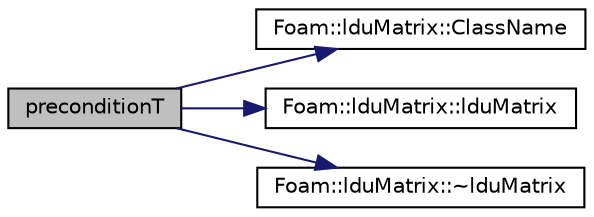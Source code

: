 digraph "preconditionT"
{
  bgcolor="transparent";
  edge [fontname="Helvetica",fontsize="10",labelfontname="Helvetica",labelfontsize="10"];
  node [fontname="Helvetica",fontsize="10",shape=record];
  rankdir="LR";
  Node1 [label="preconditionT",height=0.2,width=0.4,color="black", fillcolor="grey75", style="filled", fontcolor="black"];
  Node1 -> Node2 [color="midnightblue",fontsize="10",style="solid",fontname="Helvetica"];
  Node2 [label="Foam::lduMatrix::ClassName",height=0.2,width=0.4,color="black",URL="$a01306.html#a34764ed3917c6d1bb92129403b7ac86f"];
  Node1 -> Node3 [color="midnightblue",fontsize="10",style="solid",fontname="Helvetica"];
  Node3 [label="Foam::lduMatrix::lduMatrix",height=0.2,width=0.4,color="black",URL="$a01306.html#aada51ad394c6d4e064ba5689c93a05aa",tooltip="Construct given an LDU addressed mesh. "];
  Node1 -> Node4 [color="midnightblue",fontsize="10",style="solid",fontname="Helvetica"];
  Node4 [label="Foam::lduMatrix::~lduMatrix",height=0.2,width=0.4,color="black",URL="$a01306.html#a82c9597167461a286d294e1d95f8544f",tooltip="Destructor. "];
}
